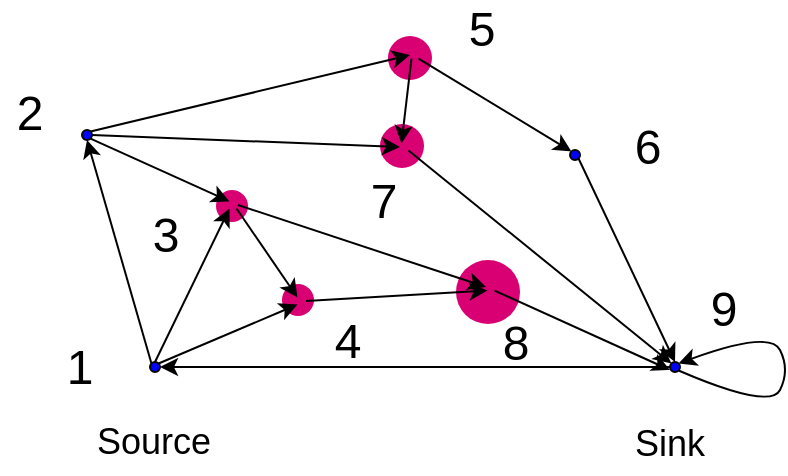 <mxfile>
    <diagram id="vahNezfCBUmYsB58wnPX" name="Page-1">
        <mxGraphModel dx="690" dy="254" grid="1" gridSize="10" guides="1" tooltips="1" connect="1" arrows="1" fold="1" page="1" pageScale="1" pageWidth="800" pageHeight="800" background="none" math="0" shadow="0">
            <root>
                <mxCell id="0"/>
                <mxCell id="1" parent="0"/>
                <mxCell id="8" value="" style="ellipse;whiteSpace=wrap;html=1;aspect=fixed;fillColor=#0000FF;fontColor=#ffffff;strokeColor=default;shadow=0;gradientColor=none;" parent="1" vertex="1">
                    <mxGeometry x="239" y="215" width="5" height="5" as="geometry"/>
                </mxCell>
                <mxCell id="58" value="" style="ellipse;whiteSpace=wrap;html=1;aspect=fixed;fillColor=#d80073;fontColor=#ffffff;strokeColor=none;shadow=0;" parent="1" vertex="1">
                    <mxGeometry x="233" y="210" width="16" height="16" as="geometry"/>
                </mxCell>
                <mxCell id="10" value="" style="ellipse;whiteSpace=wrap;html=1;aspect=fixed;fillColor=#0000FF;fontColor=#ffffff;strokeColor=default;shadow=0;gradientColor=none;" parent="1" vertex="1">
                    <mxGeometry x="330" y="140" width="5" height="5" as="geometry"/>
                </mxCell>
                <mxCell id="11" value="" style="ellipse;whiteSpace=wrap;html=1;aspect=fixed;fillColor=#0000FF;fontColor=#ffffff;strokeColor=default;shadow=0;gradientColor=none;" parent="1" vertex="1">
                    <mxGeometry x="325" y="186" width="5" height="5" as="geometry"/>
                </mxCell>
                <mxCell id="12" value="" style="ellipse;whiteSpace=wrap;html=1;aspect=fixed;fillColor=#0000FF;fontColor=#ffffff;strokeColor=default;shadow=0;gradientColor=none;" parent="1" vertex="1">
                    <mxGeometry x="368" y="256" width="5" height="5" as="geometry"/>
                </mxCell>
                <mxCell id="57" value="" style="ellipse;whiteSpace=wrap;html=1;aspect=fixed;fillColor=#d80073;fontColor=#ffffff;strokeColor=none;shadow=0;" parent="1" vertex="1">
                    <mxGeometry x="353" y="245" width="32" height="32" as="geometry"/>
                </mxCell>
                <mxCell id="59" value="" style="ellipse;whiteSpace=wrap;html=1;aspect=fixed;fillColor=#d80073;fontColor=#ffffff;strokeColor=none;shadow=0;" parent="1" vertex="1">
                    <mxGeometry x="315" y="177" width="22" height="22" as="geometry"/>
                </mxCell>
                <mxCell id="4" value="" style="ellipse;whiteSpace=wrap;html=1;aspect=fixed;fillColor=#0000FF;fontColor=#ffffff;strokeColor=default;shadow=0;gradientColor=none;" parent="1" vertex="1">
                    <mxGeometry x="273" y="263" width="5" height="5" as="geometry"/>
                </mxCell>
                <mxCell id="9" value="" style="ellipse;whiteSpace=wrap;html=1;aspect=fixed;fillColor=#0000FF;fontColor=#ffffff;strokeColor=default;shadow=0;gradientColor=none;" parent="1" vertex="1">
                    <mxGeometry x="166" y="180" width="5" height="5" as="geometry"/>
                </mxCell>
                <mxCell id="54" value="" style="ellipse;whiteSpace=wrap;html=1;aspect=fixed;fillColor=#d80073;fontColor=#ffffff;strokeColor=none;shadow=0;" parent="1" vertex="1">
                    <mxGeometry x="319" y="133" width="22" height="22" as="geometry"/>
                </mxCell>
                <mxCell id="55" value="" style="ellipse;whiteSpace=wrap;html=1;aspect=fixed;fillColor=#d80073;fontColor=#ffffff;strokeColor=none;shadow=0;" parent="1" vertex="1">
                    <mxGeometry x="266" y="257" width="16" height="16" as="geometry"/>
                </mxCell>
                <mxCell id="2" value="" style="ellipse;whiteSpace=wrap;html=1;aspect=fixed;fillColor=#0000FF;fontColor=#ffffff;strokeColor=default;shadow=0;gradientColor=none;" parent="1" vertex="1">
                    <mxGeometry x="200" y="296" width="5" height="5" as="geometry"/>
                </mxCell>
                <mxCell id="14" style="edgeStyle=none;html=1;exitX=0.5;exitY=0;exitDx=0;exitDy=0;entryX=0;entryY=1;entryDx=0;entryDy=0;strokeWidth=1;" parent="1" source="2" target="8" edge="1">
                    <mxGeometry relative="1" as="geometry"/>
                </mxCell>
                <mxCell id="18" style="edgeStyle=none;html=1;exitX=0;exitY=0;exitDx=0;exitDy=0;entryX=0.5;entryY=1;entryDx=0;entryDy=0;strokeWidth=1;" parent="1" source="2" target="9" edge="1">
                    <mxGeometry relative="1" as="geometry"/>
                </mxCell>
                <mxCell id="3" value="" style="ellipse;whiteSpace=wrap;html=1;aspect=fixed;fillColor=#0000FF;fontColor=#ffffff;strokeColor=default;shadow=0;gradientColor=none;" parent="1" vertex="1">
                    <mxGeometry x="460" y="296" width="5" height="5" as="geometry"/>
                </mxCell>
                <mxCell id="16" style="edgeStyle=none;html=1;exitX=1;exitY=0.5;exitDx=0;exitDy=0;entryX=0;entryY=1;entryDx=0;entryDy=0;strokeWidth=1;" parent="1" source="4" target="12" edge="1">
                    <mxGeometry relative="1" as="geometry"/>
                </mxCell>
                <mxCell id="5" value="" style="endArrow=classic;html=1;exitX=0;exitY=0.5;exitDx=0;exitDy=0;entryX=1;entryY=0.5;entryDx=0;entryDy=0;strokeWidth=1;" parent="1" source="3" target="2" edge="1">
                    <mxGeometry width="50" height="50" relative="1" as="geometry">
                        <mxPoint x="310" y="326" as="sourcePoint"/>
                        <mxPoint x="360" y="276" as="targetPoint"/>
                    </mxGeometry>
                </mxCell>
                <mxCell id="6" value="" style="endArrow=classic;html=1;exitX=1;exitY=0;exitDx=0;exitDy=0;entryX=0;entryY=1;entryDx=0;entryDy=0;strokeWidth=1;" parent="1" source="2" target="4" edge="1">
                    <mxGeometry width="50" height="50" relative="1" as="geometry">
                        <mxPoint x="310" y="320" as="sourcePoint"/>
                        <mxPoint x="360" y="270" as="targetPoint"/>
                    </mxGeometry>
                </mxCell>
                <mxCell id="15" style="edgeStyle=none;html=1;exitX=1;exitY=1;exitDx=0;exitDy=0;entryX=0;entryY=0;entryDx=0;entryDy=0;strokeWidth=1;" parent="1" source="8" target="4" edge="1">
                    <mxGeometry relative="1" as="geometry"/>
                </mxCell>
                <mxCell id="17" style="edgeStyle=none;html=1;exitX=1;exitY=0.5;exitDx=0;exitDy=0;entryX=0;entryY=0.5;entryDx=0;entryDy=0;strokeWidth=1;" parent="1" source="8" target="12" edge="1">
                    <mxGeometry relative="1" as="geometry"/>
                </mxCell>
                <mxCell id="19" style="edgeStyle=none;html=1;exitX=1;exitY=0;exitDx=0;exitDy=0;entryX=0;entryY=0.5;entryDx=0;entryDy=0;strokeWidth=1;" parent="1" source="9" target="10" edge="1">
                    <mxGeometry relative="1" as="geometry"/>
                </mxCell>
                <mxCell id="20" style="edgeStyle=none;html=1;exitX=1;exitY=0.5;exitDx=0;exitDy=0;entryX=0;entryY=0.5;entryDx=0;entryDy=0;strokeWidth=1;" parent="1" source="9" target="11" edge="1">
                    <mxGeometry relative="1" as="geometry"/>
                </mxCell>
                <mxCell id="21" style="edgeStyle=none;html=1;exitX=1;exitY=1;exitDx=0;exitDy=0;entryX=0;entryY=0;entryDx=0;entryDy=0;strokeWidth=1;" parent="1" source="9" target="8" edge="1">
                    <mxGeometry relative="1" as="geometry"/>
                </mxCell>
                <mxCell id="25" style="edgeStyle=none;html=1;exitX=1;exitY=1;exitDx=0;exitDy=0;entryX=0;entryY=0;entryDx=0;entryDy=0;strokeWidth=1;" parent="1" source="10" target="13" edge="1">
                    <mxGeometry relative="1" as="geometry"/>
                </mxCell>
                <mxCell id="24" style="edgeStyle=none;html=1;exitX=1;exitY=1;exitDx=0;exitDy=0;entryX=0;entryY=0;entryDx=0;entryDy=0;strokeWidth=1;" parent="1" source="11" target="3" edge="1">
                    <mxGeometry relative="1" as="geometry"/>
                </mxCell>
                <mxCell id="23" style="edgeStyle=none;html=1;exitX=1;exitY=1;exitDx=0;exitDy=0;strokeWidth=1;" parent="1" source="12" edge="1">
                    <mxGeometry relative="1" as="geometry">
                        <mxPoint x="390" y="250" as="sourcePoint"/>
                        <mxPoint x="460" y="300" as="targetPoint"/>
                    </mxGeometry>
                </mxCell>
                <mxCell id="22" style="edgeStyle=none;html=1;exitX=1;exitY=1;exitDx=0;exitDy=0;entryX=0.5;entryY=0;entryDx=0;entryDy=0;strokeWidth=1;" parent="1" source="13" target="3" edge="1">
                    <mxGeometry relative="1" as="geometry"/>
                </mxCell>
                <mxCell id="13" value="" style="ellipse;whiteSpace=wrap;html=1;aspect=fixed;fillColor=#0000FF;fontColor=#ffffff;strokeColor=default;shadow=0;gradientColor=none;" parent="1" vertex="1">
                    <mxGeometry x="410" y="190" width="5" height="5" as="geometry"/>
                </mxCell>
                <mxCell id="27" value="" style="curved=1;endArrow=classic;html=1;exitX=1;exitY=1;exitDx=0;exitDy=0;entryX=1;entryY=0;entryDx=0;entryDy=0;strokeWidth=1;" parent="1" source="3" target="3" edge="1">
                    <mxGeometry width="50" height="50" relative="1" as="geometry">
                        <mxPoint x="500" y="350" as="sourcePoint"/>
                        <mxPoint x="550" y="300" as="targetPoint"/>
                        <Array as="points">
                            <mxPoint x="510" y="320"/>
                            <mxPoint x="520" y="300"/>
                            <mxPoint x="510" y="280"/>
                        </Array>
                    </mxGeometry>
                </mxCell>
                <mxCell id="39" value="Source" style="text;html=1;strokeColor=none;fillColor=none;align=center;verticalAlign=middle;whiteSpace=wrap;rounded=0;shadow=0;fontSize=18;" parent="1" vertex="1">
                    <mxGeometry x="172" y="321" width="60" height="30" as="geometry"/>
                </mxCell>
                <mxCell id="40" value="Sink" style="text;html=1;strokeColor=none;fillColor=none;align=center;verticalAlign=middle;whiteSpace=wrap;rounded=0;shadow=0;fontSize=18;" parent="1" vertex="1">
                    <mxGeometry x="430" y="322" width="60" height="30" as="geometry"/>
                </mxCell>
                <mxCell id="44" value="1" style="text;html=1;strokeColor=none;fillColor=none;align=center;verticalAlign=middle;whiteSpace=wrap;rounded=0;fontSize=24;" parent="1" vertex="1">
                    <mxGeometry x="150" y="283.5" width="30" height="30" as="geometry"/>
                </mxCell>
                <mxCell id="45" value="2&lt;span style=&quot;color: rgba(0 , 0 , 0 , 0) ; font-family: monospace ; font-size: 0px&quot;&gt;%3CmxGraphModel%3E%3Croot%3E%3CmxCell%20id%3D%220%22%2F%3E%3CmxCell%20id%3D%221%22%20parent%3D%220%22%2F%3E%3CmxCell%20id%3D%222%22%20value%3D%221%22%20style%3D%22text%3Bhtml%3D1%3BstrokeColor%3Dnone%3BfillColor%3Dnone%3Balign%3Dcenter%3BverticalAlign%3Dmiddle%3BwhiteSpace%3Dwrap%3Brounded%3D0%3BfontSize%3D24%3B%22%20vertex%3D%221%22%20parent%3D%221%22%3E%3CmxGeometry%20x%3D%22150%22%20y%3D%22283.5%22%20width%3D%2230%22%20height%3D%2230%22%20as%3D%22geometry%22%2F%3E%3C%2FmxCell%3E%3C%2Froot%3E%3C%2FmxGraphModel%3E&lt;/span&gt;" style="text;html=1;strokeColor=none;fillColor=none;align=center;verticalAlign=middle;whiteSpace=wrap;rounded=0;fontSize=24;" parent="1" vertex="1">
                    <mxGeometry x="125" y="157" width="30" height="30" as="geometry"/>
                </mxCell>
                <mxCell id="46" value="3" style="text;html=1;strokeColor=none;fillColor=none;align=center;verticalAlign=middle;whiteSpace=wrap;rounded=0;fontSize=24;" parent="1" vertex="1">
                    <mxGeometry x="192.5" y="218" width="30" height="30" as="geometry"/>
                </mxCell>
                <mxCell id="47" value="4" style="text;html=1;strokeColor=none;fillColor=none;align=center;verticalAlign=middle;whiteSpace=wrap;rounded=0;fontSize=24;" parent="1" vertex="1">
                    <mxGeometry x="284" y="271" width="30" height="30" as="geometry"/>
                </mxCell>
                <mxCell id="48" value="5" style="text;html=1;strokeColor=none;fillColor=none;align=center;verticalAlign=middle;whiteSpace=wrap;rounded=0;fontSize=24;" parent="1" vertex="1">
                    <mxGeometry x="351" y="115" width="30" height="30" as="geometry"/>
                </mxCell>
                <mxCell id="49" value="6" style="text;html=1;strokeColor=none;fillColor=none;align=center;verticalAlign=middle;whiteSpace=wrap;rounded=0;fontSize=24;" parent="1" vertex="1">
                    <mxGeometry x="434" y="173.5" width="30" height="30" as="geometry"/>
                </mxCell>
                <mxCell id="50" value="7" style="text;html=1;strokeColor=none;fillColor=none;align=center;verticalAlign=middle;whiteSpace=wrap;rounded=0;fontSize=24;" parent="1" vertex="1">
                    <mxGeometry x="302" y="200.5" width="30" height="30" as="geometry"/>
                </mxCell>
                <mxCell id="51" value="8" style="text;html=1;strokeColor=none;fillColor=none;align=center;verticalAlign=middle;whiteSpace=wrap;rounded=0;fontSize=24;" parent="1" vertex="1">
                    <mxGeometry x="368" y="272" width="30" height="30" as="geometry"/>
                </mxCell>
                <mxCell id="52" value="9" style="text;html=1;strokeColor=none;fillColor=none;align=center;verticalAlign=middle;whiteSpace=wrap;rounded=0;fontSize=24;" parent="1" vertex="1">
                    <mxGeometry x="472" y="254.5" width="30" height="30" as="geometry"/>
                </mxCell>
                <mxCell id="56" style="edgeStyle=none;html=1;entryX=0;entryY=0;entryDx=0;entryDy=0;strokeWidth=1;exitX=0;exitY=1;exitDx=0;exitDy=0;" parent="1" edge="1">
                    <mxGeometry relative="1" as="geometry">
                        <mxPoint x="330.732" y="144.268" as="sourcePoint"/>
                        <mxPoint x="325.732" y="186.732" as="targetPoint"/>
                    </mxGeometry>
                </mxCell>
            </root>
        </mxGraphModel>
    </diagram>
</mxfile>
